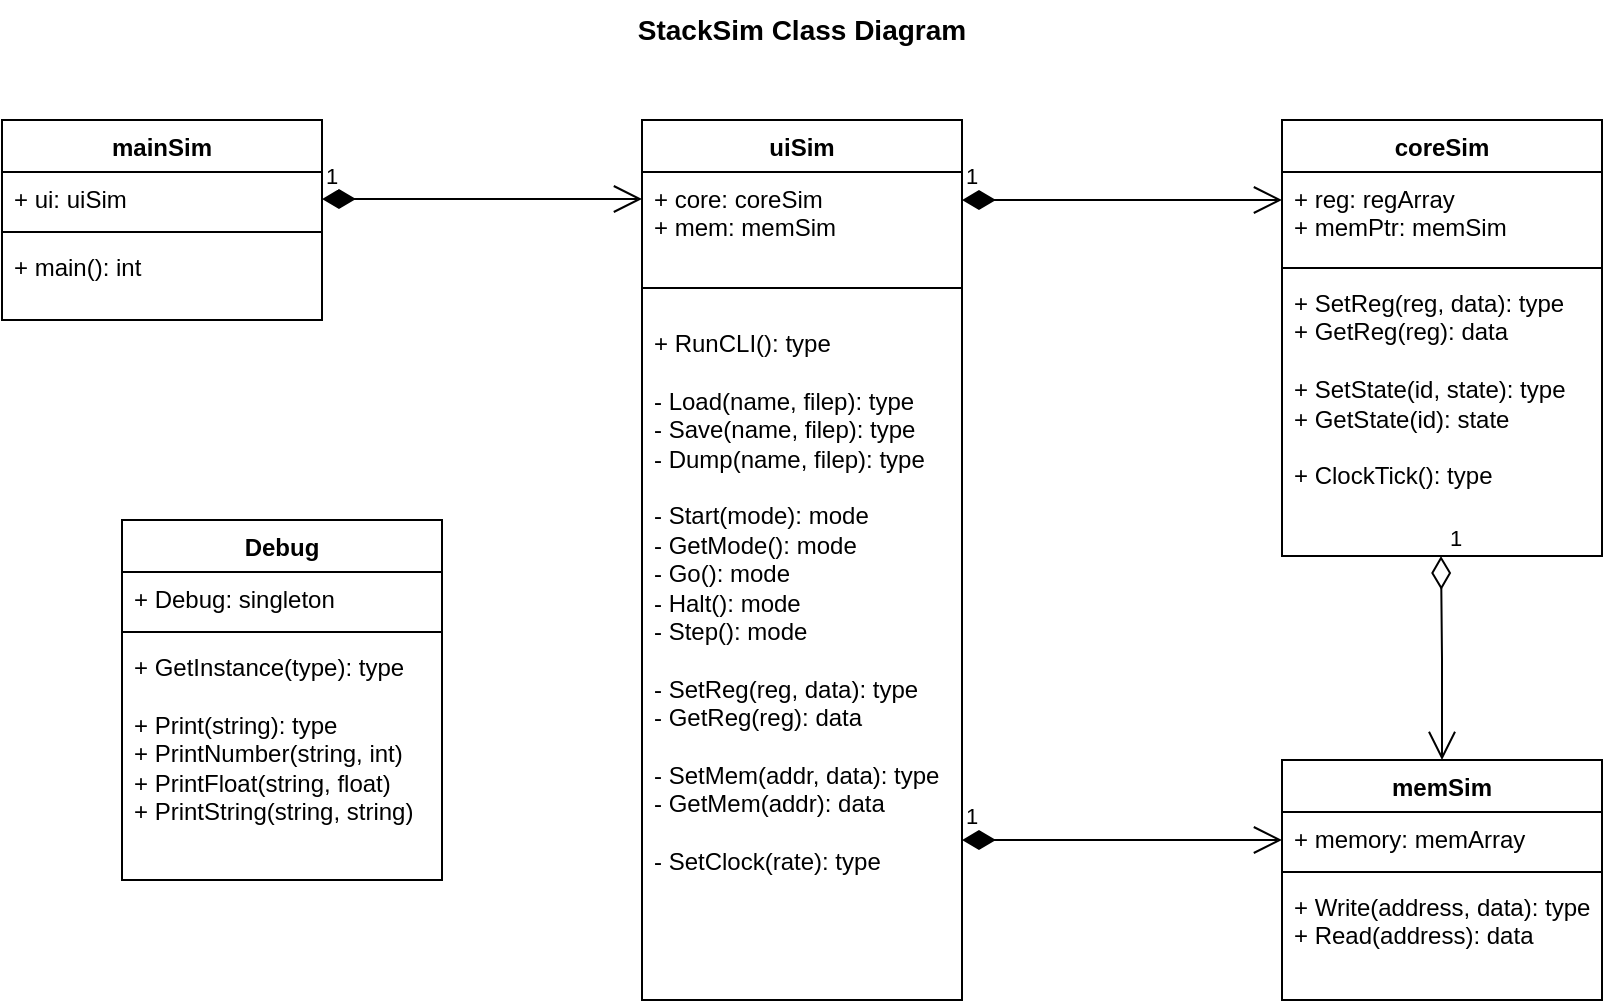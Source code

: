 <mxfile version="28.0.6">
  <diagram name="Page-1" id="Im9G4xrsKNsORE4Vh-WP">
    <mxGraphModel dx="1126" dy="745" grid="1" gridSize="10" guides="1" tooltips="1" connect="1" arrows="1" fold="1" page="1" pageScale="1" pageWidth="1100" pageHeight="850" math="0" shadow="0">
      <root>
        <mxCell id="0" />
        <mxCell id="1" parent="0" />
        <mxCell id="wlKaFGYPpb2qhly-qg5X-1" value="uiSim" style="swimlane;fontStyle=1;align=center;verticalAlign=top;childLayout=stackLayout;horizontal=1;startSize=26;horizontalStack=0;resizeParent=1;resizeParentMax=0;resizeLast=0;collapsible=1;marginBottom=0;whiteSpace=wrap;html=1;" parent="1" vertex="1">
          <mxGeometry x="460" y="200" width="160" height="440" as="geometry" />
        </mxCell>
        <mxCell id="wlKaFGYPpb2qhly-qg5X-2" value="+ core: coreSim&lt;div&gt;+ mem: memSim&lt;/div&gt;" style="text;strokeColor=none;fillColor=none;align=left;verticalAlign=top;spacingLeft=4;spacingRight=4;overflow=hidden;rotatable=0;points=[[0,0.5],[1,0.5]];portConstraint=eastwest;whiteSpace=wrap;html=1;" parent="wlKaFGYPpb2qhly-qg5X-1" vertex="1">
          <mxGeometry y="26" width="160" height="44" as="geometry" />
        </mxCell>
        <mxCell id="wlKaFGYPpb2qhly-qg5X-3" value="" style="line;strokeWidth=1;fillColor=none;align=left;verticalAlign=middle;spacingTop=-1;spacingLeft=3;spacingRight=3;rotatable=0;labelPosition=right;points=[];portConstraint=eastwest;strokeColor=inherit;" parent="wlKaFGYPpb2qhly-qg5X-1" vertex="1">
          <mxGeometry y="70" width="160" height="28" as="geometry" />
        </mxCell>
        <mxCell id="wlKaFGYPpb2qhly-qg5X-4" value="&lt;div&gt;&lt;span style=&quot;background-color: transparent; color: light-dark(rgb(0, 0, 0), rgb(255, 255, 255));&quot;&gt;+ RunCLI(): type&lt;/span&gt;&lt;/div&gt;&lt;div&gt;&lt;br&gt;&lt;/div&gt;- Load(name, filep): type&lt;div&gt;- Save(name, filep): type&lt;/div&gt;&lt;div&gt;- Dump(name, filep): type&lt;br&gt;&lt;div&gt;&lt;br&gt;&lt;div&gt;- Start(mode): mode&lt;/div&gt;&lt;/div&gt;&lt;/div&gt;&lt;div&gt;- GetMode(): mode&lt;/div&gt;&lt;div&gt;- Go(): mode&lt;/div&gt;&lt;div&gt;- Halt(): mode&lt;/div&gt;&lt;div&gt;- Step(): mode&lt;/div&gt;&lt;div&gt;&lt;br&gt;&lt;/div&gt;&lt;div&gt;- SetReg(reg, data): type&lt;/div&gt;&lt;div&gt;- GetReg(reg): data&lt;/div&gt;&lt;div&gt;&lt;br&gt;&lt;/div&gt;&lt;div&gt;- SetMem(addr, data): type&lt;/div&gt;&lt;div&gt;- GetMem(addr): data&lt;/div&gt;&lt;div&gt;&lt;br&gt;&lt;/div&gt;&lt;div&gt;- SetClock(rate): type&lt;/div&gt;" style="text;strokeColor=none;fillColor=none;align=left;verticalAlign=top;spacingLeft=4;spacingRight=4;overflow=hidden;rotatable=0;points=[[0,0.5],[1,0.5]];portConstraint=eastwest;whiteSpace=wrap;html=1;" parent="wlKaFGYPpb2qhly-qg5X-1" vertex="1">
          <mxGeometry y="98" width="160" height="342" as="geometry" />
        </mxCell>
        <mxCell id="wlKaFGYPpb2qhly-qg5X-5" value="coreSim" style="swimlane;fontStyle=1;align=center;verticalAlign=top;childLayout=stackLayout;horizontal=1;startSize=26;horizontalStack=0;resizeParent=1;resizeParentMax=0;resizeLast=0;collapsible=1;marginBottom=0;whiteSpace=wrap;html=1;" parent="1" vertex="1">
          <mxGeometry x="780" y="200" width="160" height="218" as="geometry" />
        </mxCell>
        <mxCell id="wlKaFGYPpb2qhly-qg5X-6" value="+ reg: regArray&lt;div&gt;+ memPtr: memSim&lt;/div&gt;" style="text;strokeColor=none;fillColor=none;align=left;verticalAlign=top;spacingLeft=4;spacingRight=4;overflow=hidden;rotatable=0;points=[[0,0.5],[1,0.5]];portConstraint=eastwest;whiteSpace=wrap;html=1;" parent="wlKaFGYPpb2qhly-qg5X-5" vertex="1">
          <mxGeometry y="26" width="160" height="44" as="geometry" />
        </mxCell>
        <mxCell id="wlKaFGYPpb2qhly-qg5X-7" value="" style="line;strokeWidth=1;fillColor=none;align=left;verticalAlign=middle;spacingTop=-1;spacingLeft=3;spacingRight=3;rotatable=0;labelPosition=right;points=[];portConstraint=eastwest;strokeColor=inherit;" parent="wlKaFGYPpb2qhly-qg5X-5" vertex="1">
          <mxGeometry y="70" width="160" height="8" as="geometry" />
        </mxCell>
        <mxCell id="wlKaFGYPpb2qhly-qg5X-8" value="+ SetReg(reg, data): type&lt;div&gt;+ GetReg(reg): data&lt;/div&gt;&lt;div&gt;&lt;br&gt;&lt;/div&gt;&lt;div&gt;+ SetState(id, state): type&lt;/div&gt;&lt;div&gt;+ GetState(id): state&lt;/div&gt;&lt;div&gt;&lt;br&gt;&lt;/div&gt;&lt;div&gt;+ ClockTick(): type&lt;/div&gt;" style="text;strokeColor=none;fillColor=none;align=left;verticalAlign=top;spacingLeft=4;spacingRight=4;overflow=hidden;rotatable=0;points=[[0,0.5],[1,0.5]];portConstraint=eastwest;whiteSpace=wrap;html=1;" parent="wlKaFGYPpb2qhly-qg5X-5" vertex="1">
          <mxGeometry y="78" width="160" height="140" as="geometry" />
        </mxCell>
        <mxCell id="wlKaFGYPpb2qhly-qg5X-9" value="memSim" style="swimlane;fontStyle=1;align=center;verticalAlign=top;childLayout=stackLayout;horizontal=1;startSize=26;horizontalStack=0;resizeParent=1;resizeParentMax=0;resizeLast=0;collapsible=1;marginBottom=0;whiteSpace=wrap;html=1;" parent="1" vertex="1">
          <mxGeometry x="780" y="520" width="160" height="120" as="geometry" />
        </mxCell>
        <mxCell id="wlKaFGYPpb2qhly-qg5X-10" value="+ memory: memArray" style="text;strokeColor=none;fillColor=none;align=left;verticalAlign=top;spacingLeft=4;spacingRight=4;overflow=hidden;rotatable=0;points=[[0,0.5],[1,0.5]];portConstraint=eastwest;whiteSpace=wrap;html=1;" parent="wlKaFGYPpb2qhly-qg5X-9" vertex="1">
          <mxGeometry y="26" width="160" height="26" as="geometry" />
        </mxCell>
        <mxCell id="wlKaFGYPpb2qhly-qg5X-11" value="" style="line;strokeWidth=1;fillColor=none;align=left;verticalAlign=middle;spacingTop=-1;spacingLeft=3;spacingRight=3;rotatable=0;labelPosition=right;points=[];portConstraint=eastwest;strokeColor=inherit;" parent="wlKaFGYPpb2qhly-qg5X-9" vertex="1">
          <mxGeometry y="52" width="160" height="8" as="geometry" />
        </mxCell>
        <mxCell id="wlKaFGYPpb2qhly-qg5X-12" value="+ Write(address, data): type&lt;div&gt;+ Read(address): data&lt;/div&gt;" style="text;strokeColor=none;fillColor=none;align=left;verticalAlign=top;spacingLeft=4;spacingRight=4;overflow=hidden;rotatable=0;points=[[0,0.5],[1,0.5]];portConstraint=eastwest;whiteSpace=wrap;html=1;" parent="wlKaFGYPpb2qhly-qg5X-9" vertex="1">
          <mxGeometry y="60" width="160" height="60" as="geometry" />
        </mxCell>
        <mxCell id="wlKaFGYPpb2qhly-qg5X-13" value="1" style="endArrow=open;html=1;endSize=12;startArrow=diamondThin;startSize=14;startFill=1;edgeStyle=orthogonalEdgeStyle;align=left;verticalAlign=bottom;rounded=0;" parent="1" edge="1">
          <mxGeometry x="-1" y="3" relative="1" as="geometry">
            <mxPoint x="620" y="240" as="sourcePoint" />
            <mxPoint x="780" y="240" as="targetPoint" />
          </mxGeometry>
        </mxCell>
        <mxCell id="wlKaFGYPpb2qhly-qg5X-14" value="1" style="endArrow=open;html=1;endSize=12;startArrow=diamondThin;startSize=14;startFill=1;edgeStyle=orthogonalEdgeStyle;align=left;verticalAlign=bottom;rounded=0;" parent="1" edge="1">
          <mxGeometry x="-1" y="3" relative="1" as="geometry">
            <mxPoint x="620" y="560" as="sourcePoint" />
            <mxPoint x="780" y="560" as="targetPoint" />
          </mxGeometry>
        </mxCell>
        <mxCell id="wlKaFGYPpb2qhly-qg5X-19" value="1" style="endArrow=open;html=1;endSize=12;startArrow=diamondThin;startSize=14;startFill=1;edgeStyle=orthogonalEdgeStyle;align=left;verticalAlign=bottom;rounded=0;" parent="1" edge="1">
          <mxGeometry x="-1" y="3" relative="1" as="geometry">
            <mxPoint x="300" y="239.5" as="sourcePoint" />
            <mxPoint x="460" y="239.5" as="targetPoint" />
          </mxGeometry>
        </mxCell>
        <mxCell id="wlKaFGYPpb2qhly-qg5X-20" value="1" style="endArrow=open;html=1;endSize=12;startArrow=diamondThin;startSize=14;startFill=0;edgeStyle=orthogonalEdgeStyle;align=left;verticalAlign=bottom;rounded=0;" parent="1" edge="1">
          <mxGeometry x="-1" y="3" relative="1" as="geometry">
            <mxPoint x="859.5" y="418" as="sourcePoint" />
            <mxPoint x="860" y="520" as="targetPoint" />
          </mxGeometry>
        </mxCell>
        <mxCell id="wlKaFGYPpb2qhly-qg5X-22" value="&lt;font style=&quot;font-size: 14px;&quot;&gt;&lt;b&gt;StackSim Class Diagram&lt;/b&gt;&lt;/font&gt;" style="text;html=1;align=center;verticalAlign=middle;whiteSpace=wrap;rounded=0;" parent="1" vertex="1">
          <mxGeometry x="405" y="140" width="270" height="30" as="geometry" />
        </mxCell>
        <mxCell id="wlKaFGYPpb2qhly-qg5X-23" value="Debug" style="swimlane;fontStyle=1;align=center;verticalAlign=top;childLayout=stackLayout;horizontal=1;startSize=26;horizontalStack=0;resizeParent=1;resizeParentMax=0;resizeLast=0;collapsible=1;marginBottom=0;whiteSpace=wrap;html=1;" parent="1" vertex="1">
          <mxGeometry x="200" y="400" width="160" height="180" as="geometry" />
        </mxCell>
        <mxCell id="wlKaFGYPpb2qhly-qg5X-24" value="+ Debug: singleton" style="text;strokeColor=none;fillColor=none;align=left;verticalAlign=top;spacingLeft=4;spacingRight=4;overflow=hidden;rotatable=0;points=[[0,0.5],[1,0.5]];portConstraint=eastwest;whiteSpace=wrap;html=1;" parent="wlKaFGYPpb2qhly-qg5X-23" vertex="1">
          <mxGeometry y="26" width="160" height="26" as="geometry" />
        </mxCell>
        <mxCell id="wlKaFGYPpb2qhly-qg5X-25" value="" style="line;strokeWidth=1;fillColor=none;align=left;verticalAlign=middle;spacingTop=-1;spacingLeft=3;spacingRight=3;rotatable=0;labelPosition=right;points=[];portConstraint=eastwest;strokeColor=inherit;" parent="wlKaFGYPpb2qhly-qg5X-23" vertex="1">
          <mxGeometry y="52" width="160" height="8" as="geometry" />
        </mxCell>
        <mxCell id="wlKaFGYPpb2qhly-qg5X-26" value="+ GetInstance(type): type&lt;div&gt;&lt;br&gt;&lt;/div&gt;&lt;div&gt;+ Print(string): type&lt;/div&gt;&lt;div&gt;+ PrintNumber(string, int)&lt;/div&gt;&lt;div&gt;+ PrintFloat(string, float)&lt;/div&gt;&lt;div&gt;+ PrintString(string, string)&lt;/div&gt;" style="text;strokeColor=none;fillColor=none;align=left;verticalAlign=top;spacingLeft=4;spacingRight=4;overflow=hidden;rotatable=0;points=[[0,0.5],[1,0.5]];portConstraint=eastwest;whiteSpace=wrap;html=1;" parent="wlKaFGYPpb2qhly-qg5X-23" vertex="1">
          <mxGeometry y="60" width="160" height="120" as="geometry" />
        </mxCell>
        <mxCell id="gUagG5NeeX-MWK7rNF9h-1" value="mainSim" style="swimlane;fontStyle=1;align=center;verticalAlign=top;childLayout=stackLayout;horizontal=1;startSize=26;horizontalStack=0;resizeParent=1;resizeParentMax=0;resizeLast=0;collapsible=1;marginBottom=0;whiteSpace=wrap;html=1;" parent="1" vertex="1">
          <mxGeometry x="140" y="200" width="160" height="100" as="geometry" />
        </mxCell>
        <mxCell id="gUagG5NeeX-MWK7rNF9h-2" value="+ ui: uiSim" style="text;strokeColor=none;fillColor=none;align=left;verticalAlign=top;spacingLeft=4;spacingRight=4;overflow=hidden;rotatable=0;points=[[0,0.5],[1,0.5]];portConstraint=eastwest;whiteSpace=wrap;html=1;" parent="gUagG5NeeX-MWK7rNF9h-1" vertex="1">
          <mxGeometry y="26" width="160" height="26" as="geometry" />
        </mxCell>
        <mxCell id="gUagG5NeeX-MWK7rNF9h-3" value="" style="line;strokeWidth=1;fillColor=none;align=left;verticalAlign=middle;spacingTop=-1;spacingLeft=3;spacingRight=3;rotatable=0;labelPosition=right;points=[];portConstraint=eastwest;strokeColor=inherit;" parent="gUagG5NeeX-MWK7rNF9h-1" vertex="1">
          <mxGeometry y="52" width="160" height="8" as="geometry" />
        </mxCell>
        <mxCell id="gUagG5NeeX-MWK7rNF9h-4" value="+ main(): int" style="text;strokeColor=none;fillColor=none;align=left;verticalAlign=top;spacingLeft=4;spacingRight=4;overflow=hidden;rotatable=0;points=[[0,0.5],[1,0.5]];portConstraint=eastwest;whiteSpace=wrap;html=1;" parent="gUagG5NeeX-MWK7rNF9h-1" vertex="1">
          <mxGeometry y="60" width="160" height="40" as="geometry" />
        </mxCell>
      </root>
    </mxGraphModel>
  </diagram>
</mxfile>
